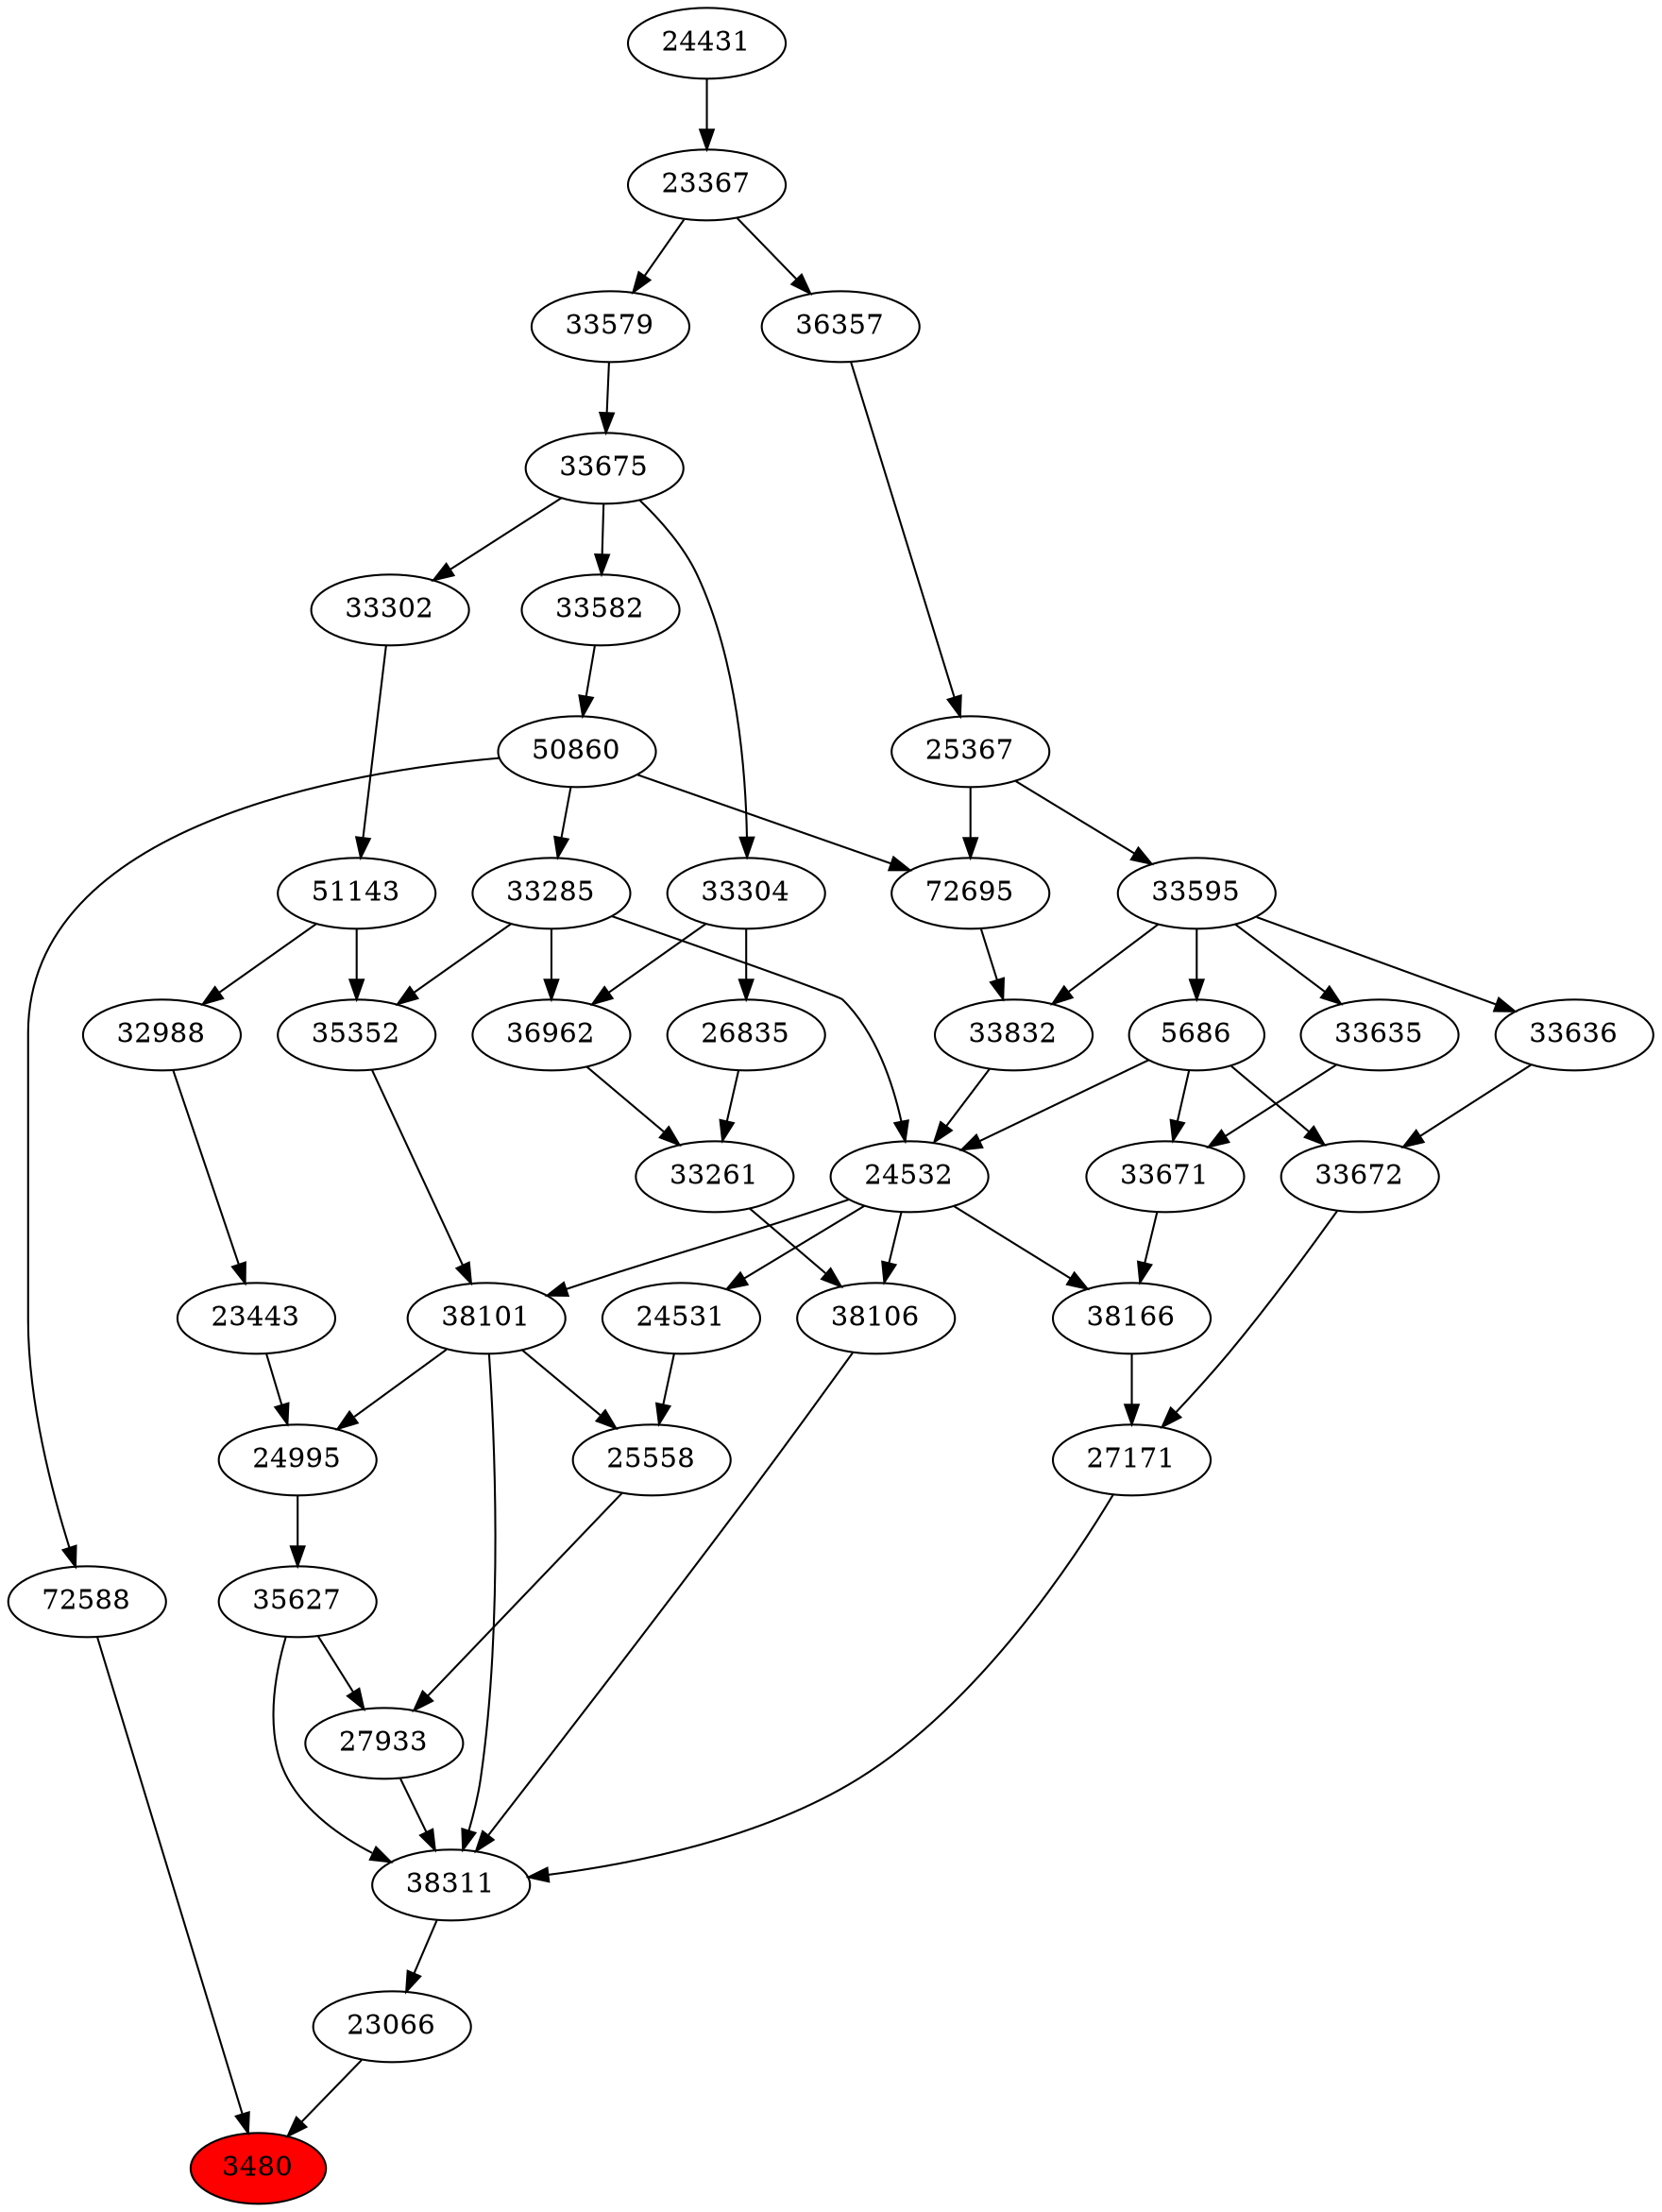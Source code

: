 strict digraph{ 
3480 [label="3480" fillcolor=red style=filled]
23066 -> 3480
72588 -> 3480
23066 [label="23066"]
38311 -> 23066
72588 [label="72588"]
50860 -> 72588
38311 [label="38311"]
27933 -> 38311
35627 -> 38311
27171 -> 38311
38101 -> 38311
38106 -> 38311
50860 [label="50860"]
33582 -> 50860
27933 [label="27933"]
35627 -> 27933
25558 -> 27933
35627 [label="35627"]
24995 -> 35627
27171 [label="27171"]
33672 -> 27171
38166 -> 27171
38101 [label="38101"]
24532 -> 38101
35352 -> 38101
38106 [label="38106"]
33261 -> 38106
24532 -> 38106
33582 [label="33582"]
33675 -> 33582
25558 [label="25558"]
24531 -> 25558
38101 -> 25558
24995 [label="24995"]
23443 -> 24995
38101 -> 24995
33672 [label="33672"]
33636 -> 33672
5686 -> 33672
38166 [label="38166"]
24532 -> 38166
33671 -> 38166
24532 [label="24532"]
33285 -> 24532
5686 -> 24532
33832 -> 24532
35352 [label="35352"]
33285 -> 35352
51143 -> 35352
33261 [label="33261"]
36962 -> 33261
26835 -> 33261
33675 [label="33675"]
33579 -> 33675
24531 [label="24531"]
24532 -> 24531
23443 [label="23443"]
32988 -> 23443
33636 [label="33636"]
33595 -> 33636
5686 [label="5686"]
33595 -> 5686
33671 [label="33671"]
5686 -> 33671
33635 -> 33671
33285 [label="33285"]
50860 -> 33285
33832 [label="33832"]
72695 -> 33832
33595 -> 33832
51143 [label="51143"]
33302 -> 51143
36962 [label="36962"]
33285 -> 36962
33304 -> 36962
26835 [label="26835"]
33304 -> 26835
33579 [label="33579"]
23367 -> 33579
32988 [label="32988"]
51143 -> 32988
33595 [label="33595"]
25367 -> 33595
33635 [label="33635"]
33595 -> 33635
72695 [label="72695"]
50860 -> 72695
25367 -> 72695
33302 [label="33302"]
33675 -> 33302
33304 [label="33304"]
33675 -> 33304
23367 [label="23367"]
24431 -> 23367
25367 [label="25367"]
36357 -> 25367
24431 [label="24431"]
36357 [label="36357"]
23367 -> 36357
}